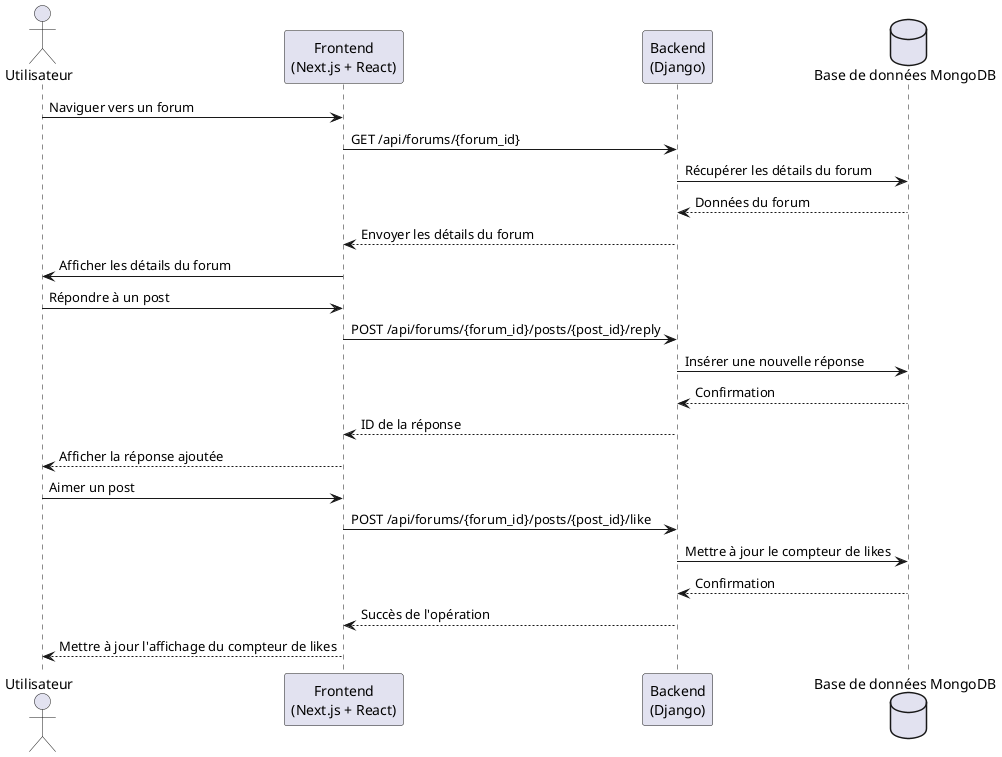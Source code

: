 @startuml
actor Utilisateur
participant "Frontend\n(Next.js + React)" as Frontend
participant "Backend\n(Django)" as Backend
database "Base de données MongoDB" as DB

Utilisateur -> Frontend: Naviguer vers un forum
Frontend -> Backend: GET /api/forums/{forum_id}
Backend -> DB: Récupérer les détails du forum
DB --> Backend: Données du forum
Backend --> Frontend: Envoyer les détails du forum
Frontend -> Utilisateur: Afficher les détails du forum

Utilisateur -> Frontend: Répondre à un post
Frontend -> Backend: POST /api/forums/{forum_id}/posts/{post_id}/reply
Backend -> DB: Insérer une nouvelle réponse
DB --> Backend: Confirmation
Backend --> Frontend: ID de la réponse
Frontend --> Utilisateur: Afficher la réponse ajoutée

Utilisateur -> Frontend: Aimer un post
Frontend -> Backend: POST /api/forums/{forum_id}/posts/{post_id}/like
Backend -> DB: Mettre à jour le compteur de likes
DB --> Backend: Confirmation
Backend --> Frontend: Succès de l'opération
Frontend --> Utilisateur: Mettre à jour l'affichage du compteur de likes

@enduml
